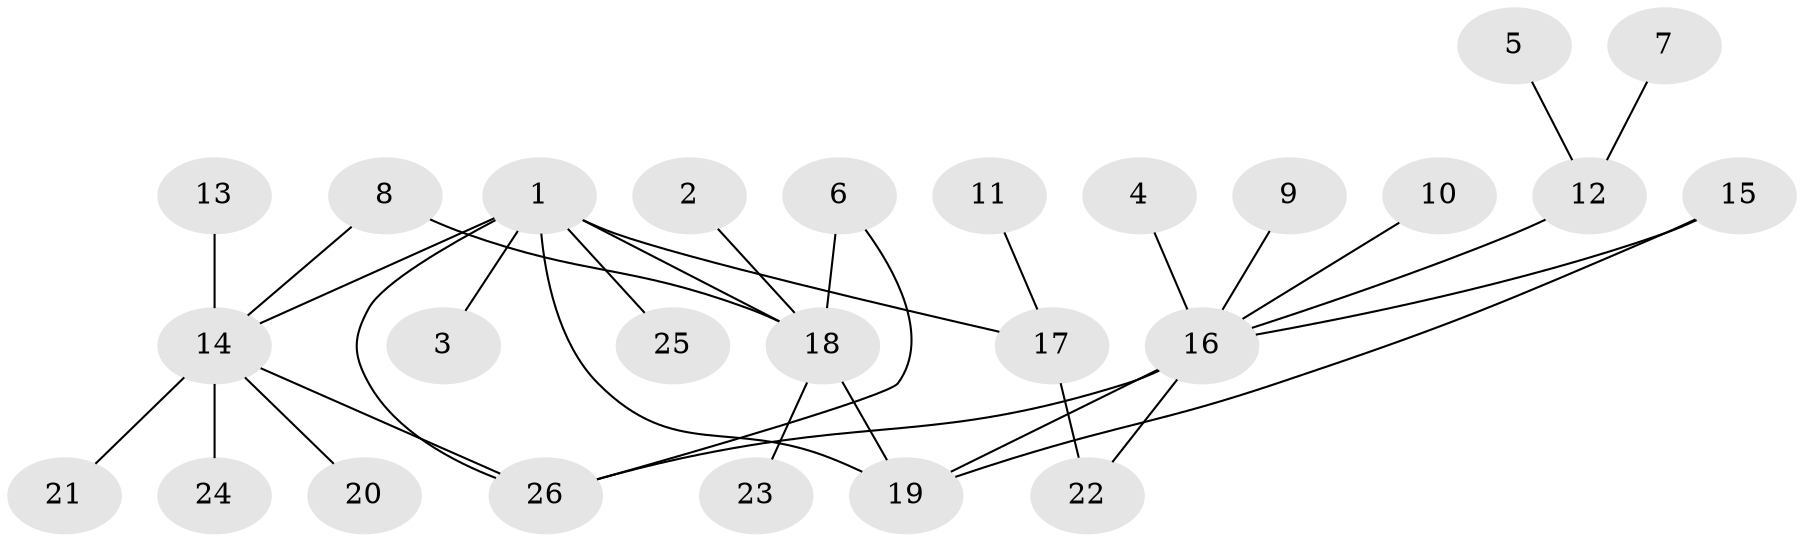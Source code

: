 // original degree distribution, {5: 0.09615384615384616, 4: 0.038461538461538464, 8: 0.019230769230769232, 10: 0.019230769230769232, 6: 0.019230769230769232, 3: 0.07692307692307693, 9: 0.019230769230769232, 2: 0.17307692307692307, 1: 0.5384615384615384}
// Generated by graph-tools (version 1.1) at 2025/26/03/09/25 03:26:39]
// undirected, 26 vertices, 32 edges
graph export_dot {
graph [start="1"]
  node [color=gray90,style=filled];
  1;
  2;
  3;
  4;
  5;
  6;
  7;
  8;
  9;
  10;
  11;
  12;
  13;
  14;
  15;
  16;
  17;
  18;
  19;
  20;
  21;
  22;
  23;
  24;
  25;
  26;
  1 -- 3 [weight=1.0];
  1 -- 14 [weight=1.0];
  1 -- 17 [weight=1.0];
  1 -- 18 [weight=2.0];
  1 -- 19 [weight=2.0];
  1 -- 25 [weight=1.0];
  1 -- 26 [weight=2.0];
  2 -- 18 [weight=1.0];
  4 -- 16 [weight=1.0];
  5 -- 12 [weight=1.0];
  6 -- 18 [weight=1.0];
  6 -- 26 [weight=1.0];
  7 -- 12 [weight=1.0];
  8 -- 14 [weight=1.0];
  8 -- 18 [weight=1.0];
  9 -- 16 [weight=1.0];
  10 -- 16 [weight=1.0];
  11 -- 17 [weight=1.0];
  12 -- 16 [weight=1.0];
  13 -- 14 [weight=1.0];
  14 -- 20 [weight=1.0];
  14 -- 21 [weight=1.0];
  14 -- 24 [weight=1.0];
  14 -- 26 [weight=1.0];
  15 -- 16 [weight=1.0];
  15 -- 19 [weight=1.0];
  16 -- 19 [weight=1.0];
  16 -- 22 [weight=1.0];
  16 -- 26 [weight=2.0];
  17 -- 22 [weight=1.0];
  18 -- 19 [weight=1.0];
  18 -- 23 [weight=1.0];
}
